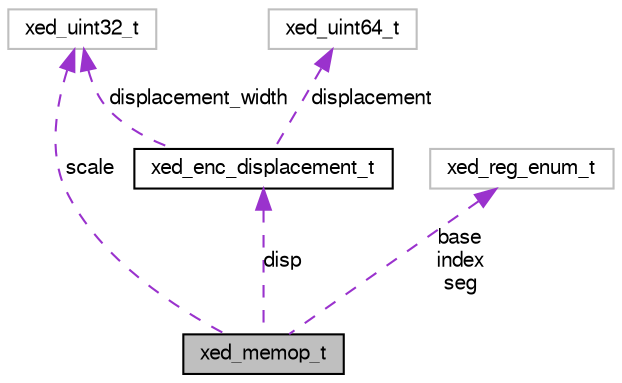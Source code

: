 digraph G
{
  bgcolor="transparent";
  edge [fontname="FreeSans",fontsize="10",labelfontname="FreeSans",labelfontsize="10"];
  node [fontname="FreeSans",fontsize="10",shape=record];
  Node1 [label="xed_memop_t",height=0.2,width=0.4,color="black", fillcolor="grey75", style="filled" fontcolor="black"];
  Node2 -> Node1 [dir=back,color="darkorchid3",fontsize="10",style="dashed",label="scale",fontname="FreeSans"];
  Node2 [label="xed_uint32_t",height=0.2,width=0.4,color="grey75"];
  Node3 -> Node1 [dir=back,color="darkorchid3",fontsize="10",style="dashed",label="base\nindex\nseg",fontname="FreeSans"];
  Node3 [label="xed_reg_enum_t",height=0.2,width=0.4,color="grey75"];
  Node4 -> Node1 [dir=back,color="darkorchid3",fontsize="10",style="dashed",label="disp",fontname="FreeSans"];
  Node4 [label="xed_enc_displacement_t",height=0.2,width=0.4,color="black",URL="$structxed__enc__displacement__t.html"];
  Node2 -> Node4 [dir=back,color="darkorchid3",fontsize="10",style="dashed",label="displacement_width",fontname="FreeSans"];
  Node5 -> Node4 [dir=back,color="darkorchid3",fontsize="10",style="dashed",label="displacement",fontname="FreeSans"];
  Node5 [label="xed_uint64_t",height=0.2,width=0.4,color="grey75"];
}
